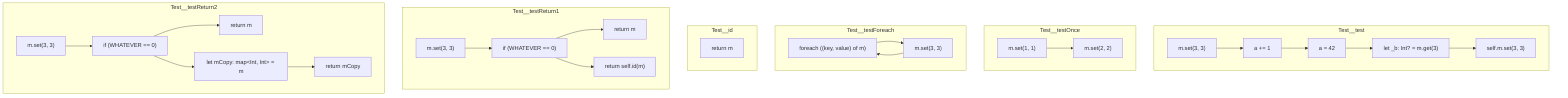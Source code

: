 graph TD
subgraph Test__test
    Test__test_68["m.set(3, 3)"]
    Test__test_69["a += 1"]
    Test__test_70["a = 42"]
    Test__test_71["let _b: Int? = m.get(3)"]
    Test__test_72["self.m.set(3, 3)"]:::exitNode
    Test__test_68 --> Test__test_69
    Test__test_69 --> Test__test_70
    Test__test_70 --> Test__test_71
    Test__test_71 --> Test__test_72
end
subgraph Test__testOnce
    Test__testOnce_73["m.set(1, 1)"]
    Test__testOnce_74["m.set(2, 2)"]:::exitNode
    Test__testOnce_73 --> Test__testOnce_74
end
subgraph Test__testForeach
    Test__testForeach_75["foreach ((key, value) of m)"]
    Test__testForeach_76["m.set(3, 3)"]
    Test__testForeach_75 --> Test__testForeach_76
    Test__testForeach_76 --> Test__testForeach_75
end
subgraph Test__id
    Test__id_77["return m"]:::exitNode
end
subgraph Test__testReturn1
    Test__testReturn1_78["m.set(3, 3)"]
    Test__testReturn1_79["if (WHATEVER == 0)"]
    Test__testReturn1_80["return m"]:::exitNode
    Test__testReturn1_81["return self.id(m)"]:::exitNode
    Test__testReturn1_78 --> Test__testReturn1_79
    Test__testReturn1_79 --> Test__testReturn1_80
    Test__testReturn1_79 --> Test__testReturn1_81
end
subgraph Test__testReturn2
    Test__testReturn2_82["m.set(3, 3)"]
    Test__testReturn2_83["if (WHATEVER == 0)"]
    Test__testReturn2_84["return m"]:::exitNode
    Test__testReturn2_85["let mCopy: map&lt;Int, Int&gt; = m"]
    Test__testReturn2_86["return mCopy"]:::exitNode
    Test__testReturn2_82 --> Test__testReturn2_83
    Test__testReturn2_83 --> Test__testReturn2_84
    Test__testReturn2_83 --> Test__testReturn2_85
    Test__testReturn2_85 --> Test__testReturn2_86
end